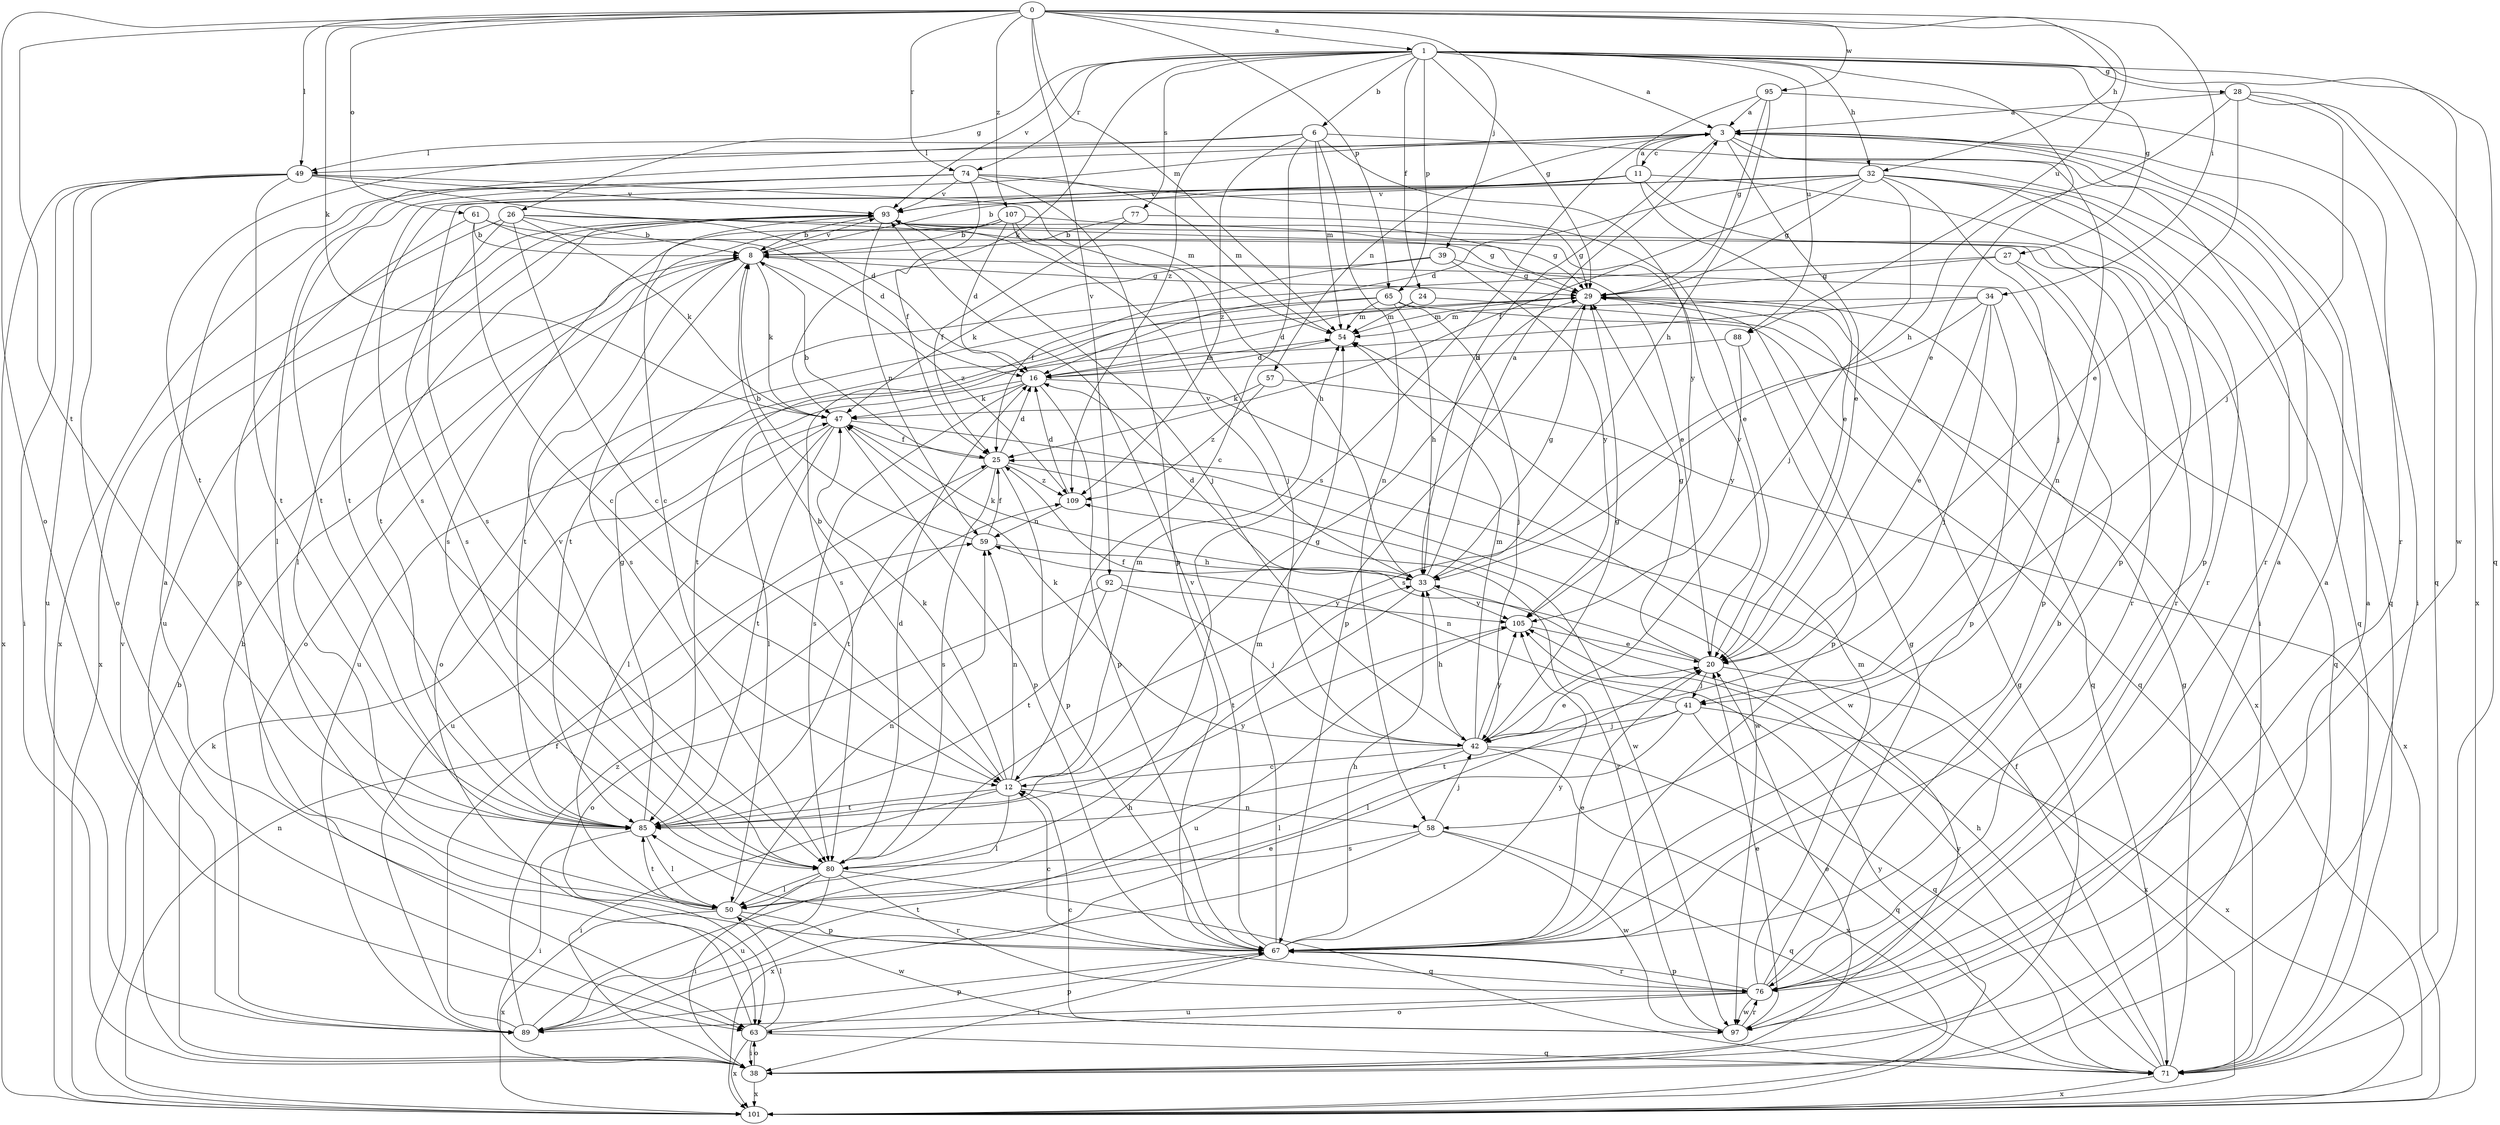 strict digraph  {
0;
1;
3;
6;
8;
11;
12;
16;
20;
24;
25;
26;
27;
28;
29;
32;
33;
34;
38;
39;
41;
42;
47;
49;
50;
54;
57;
58;
59;
61;
63;
65;
67;
71;
74;
76;
77;
80;
85;
88;
89;
92;
93;
95;
97;
101;
105;
107;
109;
0 -> 1  [label=a];
0 -> 32  [label=h];
0 -> 34  [label=i];
0 -> 39  [label=j];
0 -> 47  [label=k];
0 -> 49  [label=l];
0 -> 54  [label=m];
0 -> 61  [label=o];
0 -> 63  [label=o];
0 -> 65  [label=p];
0 -> 74  [label=r];
0 -> 85  [label=t];
0 -> 88  [label=u];
0 -> 92  [label=v];
0 -> 95  [label=w];
0 -> 107  [label=z];
1 -> 3  [label=a];
1 -> 6  [label=b];
1 -> 20  [label=e];
1 -> 24  [label=f];
1 -> 26  [label=g];
1 -> 27  [label=g];
1 -> 28  [label=g];
1 -> 29  [label=g];
1 -> 32  [label=h];
1 -> 47  [label=k];
1 -> 65  [label=p];
1 -> 71  [label=q];
1 -> 74  [label=r];
1 -> 77  [label=s];
1 -> 88  [label=u];
1 -> 93  [label=v];
1 -> 97  [label=w];
1 -> 109  [label=z];
3 -> 11  [label=c];
3 -> 20  [label=e];
3 -> 33  [label=h];
3 -> 38  [label=i];
3 -> 49  [label=l];
3 -> 57  [label=n];
3 -> 58  [label=n];
3 -> 76  [label=r];
3 -> 80  [label=s];
6 -> 12  [label=c];
6 -> 49  [label=l];
6 -> 54  [label=m];
6 -> 58  [label=n];
6 -> 71  [label=q];
6 -> 85  [label=t];
6 -> 105  [label=y];
6 -> 109  [label=z];
8 -> 29  [label=g];
8 -> 47  [label=k];
8 -> 63  [label=o];
8 -> 80  [label=s];
8 -> 85  [label=t];
8 -> 93  [label=v];
8 -> 109  [label=z];
11 -> 3  [label=a];
11 -> 8  [label=b];
11 -> 20  [label=e];
11 -> 38  [label=i];
11 -> 67  [label=p];
11 -> 85  [label=t];
11 -> 93  [label=v];
12 -> 8  [label=b];
12 -> 29  [label=g];
12 -> 38  [label=i];
12 -> 47  [label=k];
12 -> 50  [label=l];
12 -> 54  [label=m];
12 -> 58  [label=n];
12 -> 59  [label=n];
12 -> 85  [label=t];
16 -> 47  [label=k];
16 -> 50  [label=l];
16 -> 54  [label=m];
16 -> 67  [label=p];
16 -> 80  [label=s];
16 -> 97  [label=w];
20 -> 25  [label=f];
20 -> 29  [label=g];
20 -> 41  [label=j];
20 -> 93  [label=v];
20 -> 101  [label=x];
24 -> 16  [label=d];
24 -> 54  [label=m];
24 -> 101  [label=x];
25 -> 8  [label=b];
25 -> 16  [label=d];
25 -> 67  [label=p];
25 -> 80  [label=s];
25 -> 85  [label=t];
25 -> 97  [label=w];
25 -> 109  [label=z];
26 -> 8  [label=b];
26 -> 12  [label=c];
26 -> 29  [label=g];
26 -> 47  [label=k];
26 -> 76  [label=r];
26 -> 80  [label=s];
26 -> 101  [label=x];
27 -> 29  [label=g];
27 -> 67  [label=p];
27 -> 71  [label=q];
27 -> 85  [label=t];
28 -> 3  [label=a];
28 -> 20  [label=e];
28 -> 33  [label=h];
28 -> 41  [label=j];
28 -> 71  [label=q];
28 -> 101  [label=x];
29 -> 54  [label=m];
29 -> 67  [label=p];
29 -> 71  [label=q];
29 -> 80  [label=s];
32 -> 16  [label=d];
32 -> 25  [label=f];
32 -> 29  [label=g];
32 -> 41  [label=j];
32 -> 42  [label=j];
32 -> 67  [label=p];
32 -> 71  [label=q];
32 -> 76  [label=r];
32 -> 80  [label=s];
32 -> 93  [label=v];
33 -> 3  [label=a];
33 -> 16  [label=d];
33 -> 29  [label=g];
33 -> 47  [label=k];
33 -> 85  [label=t];
33 -> 93  [label=v];
33 -> 105  [label=y];
34 -> 20  [label=e];
34 -> 42  [label=j];
34 -> 54  [label=m];
34 -> 67  [label=p];
34 -> 80  [label=s];
34 -> 89  [label=u];
38 -> 3  [label=a];
38 -> 20  [label=e];
38 -> 29  [label=g];
38 -> 47  [label=k];
38 -> 63  [label=o];
38 -> 93  [label=v];
38 -> 101  [label=x];
39 -> 25  [label=f];
39 -> 29  [label=g];
39 -> 47  [label=k];
39 -> 105  [label=y];
41 -> 42  [label=j];
41 -> 50  [label=l];
41 -> 59  [label=n];
41 -> 71  [label=q];
41 -> 85  [label=t];
41 -> 101  [label=x];
42 -> 12  [label=c];
42 -> 20  [label=e];
42 -> 29  [label=g];
42 -> 33  [label=h];
42 -> 47  [label=k];
42 -> 50  [label=l];
42 -> 54  [label=m];
42 -> 71  [label=q];
42 -> 101  [label=x];
42 -> 105  [label=y];
47 -> 25  [label=f];
47 -> 50  [label=l];
47 -> 67  [label=p];
47 -> 85  [label=t];
47 -> 89  [label=u];
47 -> 97  [label=w];
49 -> 16  [label=d];
49 -> 38  [label=i];
49 -> 54  [label=m];
49 -> 63  [label=o];
49 -> 85  [label=t];
49 -> 89  [label=u];
49 -> 93  [label=v];
49 -> 101  [label=x];
50 -> 59  [label=n];
50 -> 67  [label=p];
50 -> 85  [label=t];
50 -> 97  [label=w];
50 -> 101  [label=x];
54 -> 16  [label=d];
57 -> 47  [label=k];
57 -> 101  [label=x];
57 -> 109  [label=z];
58 -> 42  [label=j];
58 -> 71  [label=q];
58 -> 80  [label=s];
58 -> 97  [label=w];
58 -> 101  [label=x];
59 -> 8  [label=b];
59 -> 25  [label=f];
59 -> 33  [label=h];
61 -> 8  [label=b];
61 -> 12  [label=c];
61 -> 16  [label=d];
61 -> 20  [label=e];
61 -> 67  [label=p];
63 -> 3  [label=a];
63 -> 38  [label=i];
63 -> 50  [label=l];
63 -> 67  [label=p];
63 -> 71  [label=q];
63 -> 101  [label=x];
65 -> 33  [label=h];
65 -> 42  [label=j];
65 -> 54  [label=m];
65 -> 63  [label=o];
65 -> 71  [label=q];
65 -> 85  [label=t];
67 -> 12  [label=c];
67 -> 20  [label=e];
67 -> 33  [label=h];
67 -> 38  [label=i];
67 -> 54  [label=m];
67 -> 76  [label=r];
67 -> 93  [label=v];
67 -> 105  [label=y];
71 -> 25  [label=f];
71 -> 29  [label=g];
71 -> 33  [label=h];
71 -> 101  [label=x];
71 -> 105  [label=y];
74 -> 20  [label=e];
74 -> 25  [label=f];
74 -> 50  [label=l];
74 -> 54  [label=m];
74 -> 67  [label=p];
74 -> 85  [label=t];
74 -> 93  [label=v];
74 -> 101  [label=x];
76 -> 3  [label=a];
76 -> 8  [label=b];
76 -> 29  [label=g];
76 -> 54  [label=m];
76 -> 63  [label=o];
76 -> 67  [label=p];
76 -> 85  [label=t];
76 -> 89  [label=u];
76 -> 97  [label=w];
77 -> 8  [label=b];
77 -> 25  [label=f];
77 -> 29  [label=g];
80 -> 16  [label=d];
80 -> 38  [label=i];
80 -> 50  [label=l];
80 -> 71  [label=q];
80 -> 76  [label=r];
80 -> 89  [label=u];
80 -> 93  [label=v];
85 -> 29  [label=g];
85 -> 38  [label=i];
85 -> 50  [label=l];
85 -> 105  [label=y];
88 -> 16  [label=d];
88 -> 67  [label=p];
88 -> 105  [label=y];
89 -> 8  [label=b];
89 -> 20  [label=e];
89 -> 25  [label=f];
89 -> 33  [label=h];
89 -> 67  [label=p];
89 -> 109  [label=z];
92 -> 42  [label=j];
92 -> 63  [label=o];
92 -> 85  [label=t];
92 -> 105  [label=y];
93 -> 8  [label=b];
93 -> 42  [label=j];
93 -> 50  [label=l];
93 -> 59  [label=n];
93 -> 76  [label=r];
93 -> 85  [label=t];
93 -> 89  [label=u];
95 -> 3  [label=a];
95 -> 29  [label=g];
95 -> 33  [label=h];
95 -> 76  [label=r];
95 -> 80  [label=s];
97 -> 3  [label=a];
97 -> 12  [label=c];
97 -> 20  [label=e];
97 -> 76  [label=r];
97 -> 109  [label=z];
101 -> 8  [label=b];
101 -> 59  [label=n];
101 -> 105  [label=y];
105 -> 20  [label=e];
105 -> 89  [label=u];
107 -> 8  [label=b];
107 -> 12  [label=c];
107 -> 16  [label=d];
107 -> 29  [label=g];
107 -> 33  [label=h];
107 -> 42  [label=j];
107 -> 80  [label=s];
109 -> 16  [label=d];
109 -> 59  [label=n];
}
